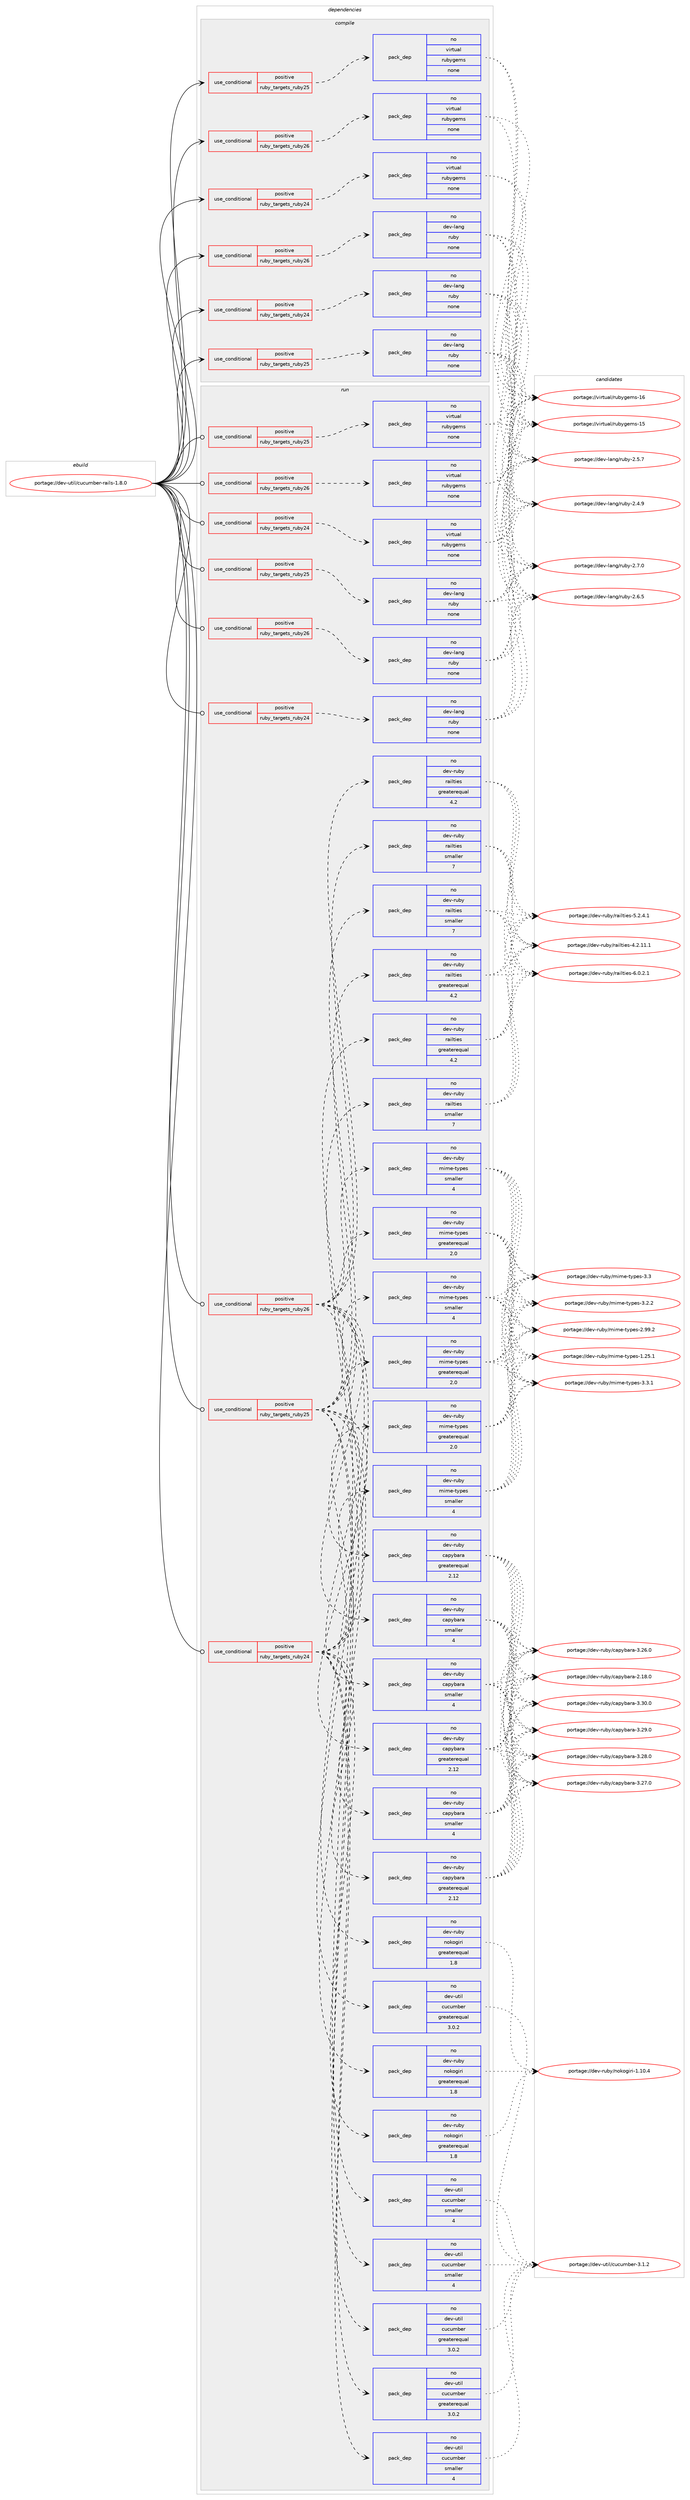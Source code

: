 digraph prolog {

# *************
# Graph options
# *************

newrank=true;
concentrate=true;
compound=true;
graph [rankdir=LR,fontname=Helvetica,fontsize=10,ranksep=1.5];#, ranksep=2.5, nodesep=0.2];
edge  [arrowhead=vee];
node  [fontname=Helvetica,fontsize=10];

# **********
# The ebuild
# **********

subgraph cluster_leftcol {
color=gray;
label=<<i>ebuild</i>>;
id [label="portage://dev-util/cucumber-rails-1.8.0", color=red, width=4, href="../dev-util/cucumber-rails-1.8.0.svg"];
}

# ****************
# The dependencies
# ****************

subgraph cluster_midcol {
color=gray;
label=<<i>dependencies</i>>;
subgraph cluster_compile {
fillcolor="#eeeeee";
style=filled;
label=<<i>compile</i>>;
subgraph cond63052 {
dependency303687 [label=<<TABLE BORDER="0" CELLBORDER="1" CELLSPACING="0" CELLPADDING="4"><TR><TD ROWSPAN="3" CELLPADDING="10">use_conditional</TD></TR><TR><TD>positive</TD></TR><TR><TD>ruby_targets_ruby24</TD></TR></TABLE>>, shape=none, color=red];
subgraph pack235979 {
dependency303688 [label=<<TABLE BORDER="0" CELLBORDER="1" CELLSPACING="0" CELLPADDING="4" WIDTH="220"><TR><TD ROWSPAN="6" CELLPADDING="30">pack_dep</TD></TR><TR><TD WIDTH="110">no</TD></TR><TR><TD>dev-lang</TD></TR><TR><TD>ruby</TD></TR><TR><TD>none</TD></TR><TR><TD></TD></TR></TABLE>>, shape=none, color=blue];
}
dependency303687:e -> dependency303688:w [weight=20,style="dashed",arrowhead="vee"];
}
id:e -> dependency303687:w [weight=20,style="solid",arrowhead="vee"];
subgraph cond63053 {
dependency303689 [label=<<TABLE BORDER="0" CELLBORDER="1" CELLSPACING="0" CELLPADDING="4"><TR><TD ROWSPAN="3" CELLPADDING="10">use_conditional</TD></TR><TR><TD>positive</TD></TR><TR><TD>ruby_targets_ruby24</TD></TR></TABLE>>, shape=none, color=red];
subgraph pack235980 {
dependency303690 [label=<<TABLE BORDER="0" CELLBORDER="1" CELLSPACING="0" CELLPADDING="4" WIDTH="220"><TR><TD ROWSPAN="6" CELLPADDING="30">pack_dep</TD></TR><TR><TD WIDTH="110">no</TD></TR><TR><TD>virtual</TD></TR><TR><TD>rubygems</TD></TR><TR><TD>none</TD></TR><TR><TD></TD></TR></TABLE>>, shape=none, color=blue];
}
dependency303689:e -> dependency303690:w [weight=20,style="dashed",arrowhead="vee"];
}
id:e -> dependency303689:w [weight=20,style="solid",arrowhead="vee"];
subgraph cond63054 {
dependency303691 [label=<<TABLE BORDER="0" CELLBORDER="1" CELLSPACING="0" CELLPADDING="4"><TR><TD ROWSPAN="3" CELLPADDING="10">use_conditional</TD></TR><TR><TD>positive</TD></TR><TR><TD>ruby_targets_ruby25</TD></TR></TABLE>>, shape=none, color=red];
subgraph pack235981 {
dependency303692 [label=<<TABLE BORDER="0" CELLBORDER="1" CELLSPACING="0" CELLPADDING="4" WIDTH="220"><TR><TD ROWSPAN="6" CELLPADDING="30">pack_dep</TD></TR><TR><TD WIDTH="110">no</TD></TR><TR><TD>dev-lang</TD></TR><TR><TD>ruby</TD></TR><TR><TD>none</TD></TR><TR><TD></TD></TR></TABLE>>, shape=none, color=blue];
}
dependency303691:e -> dependency303692:w [weight=20,style="dashed",arrowhead="vee"];
}
id:e -> dependency303691:w [weight=20,style="solid",arrowhead="vee"];
subgraph cond63055 {
dependency303693 [label=<<TABLE BORDER="0" CELLBORDER="1" CELLSPACING="0" CELLPADDING="4"><TR><TD ROWSPAN="3" CELLPADDING="10">use_conditional</TD></TR><TR><TD>positive</TD></TR><TR><TD>ruby_targets_ruby25</TD></TR></TABLE>>, shape=none, color=red];
subgraph pack235982 {
dependency303694 [label=<<TABLE BORDER="0" CELLBORDER="1" CELLSPACING="0" CELLPADDING="4" WIDTH="220"><TR><TD ROWSPAN="6" CELLPADDING="30">pack_dep</TD></TR><TR><TD WIDTH="110">no</TD></TR><TR><TD>virtual</TD></TR><TR><TD>rubygems</TD></TR><TR><TD>none</TD></TR><TR><TD></TD></TR></TABLE>>, shape=none, color=blue];
}
dependency303693:e -> dependency303694:w [weight=20,style="dashed",arrowhead="vee"];
}
id:e -> dependency303693:w [weight=20,style="solid",arrowhead="vee"];
subgraph cond63056 {
dependency303695 [label=<<TABLE BORDER="0" CELLBORDER="1" CELLSPACING="0" CELLPADDING="4"><TR><TD ROWSPAN="3" CELLPADDING="10">use_conditional</TD></TR><TR><TD>positive</TD></TR><TR><TD>ruby_targets_ruby26</TD></TR></TABLE>>, shape=none, color=red];
subgraph pack235983 {
dependency303696 [label=<<TABLE BORDER="0" CELLBORDER="1" CELLSPACING="0" CELLPADDING="4" WIDTH="220"><TR><TD ROWSPAN="6" CELLPADDING="30">pack_dep</TD></TR><TR><TD WIDTH="110">no</TD></TR><TR><TD>dev-lang</TD></TR><TR><TD>ruby</TD></TR><TR><TD>none</TD></TR><TR><TD></TD></TR></TABLE>>, shape=none, color=blue];
}
dependency303695:e -> dependency303696:w [weight=20,style="dashed",arrowhead="vee"];
}
id:e -> dependency303695:w [weight=20,style="solid",arrowhead="vee"];
subgraph cond63057 {
dependency303697 [label=<<TABLE BORDER="0" CELLBORDER="1" CELLSPACING="0" CELLPADDING="4"><TR><TD ROWSPAN="3" CELLPADDING="10">use_conditional</TD></TR><TR><TD>positive</TD></TR><TR><TD>ruby_targets_ruby26</TD></TR></TABLE>>, shape=none, color=red];
subgraph pack235984 {
dependency303698 [label=<<TABLE BORDER="0" CELLBORDER="1" CELLSPACING="0" CELLPADDING="4" WIDTH="220"><TR><TD ROWSPAN="6" CELLPADDING="30">pack_dep</TD></TR><TR><TD WIDTH="110">no</TD></TR><TR><TD>virtual</TD></TR><TR><TD>rubygems</TD></TR><TR><TD>none</TD></TR><TR><TD></TD></TR></TABLE>>, shape=none, color=blue];
}
dependency303697:e -> dependency303698:w [weight=20,style="dashed",arrowhead="vee"];
}
id:e -> dependency303697:w [weight=20,style="solid",arrowhead="vee"];
}
subgraph cluster_compileandrun {
fillcolor="#eeeeee";
style=filled;
label=<<i>compile and run</i>>;
}
subgraph cluster_run {
fillcolor="#eeeeee";
style=filled;
label=<<i>run</i>>;
subgraph cond63058 {
dependency303699 [label=<<TABLE BORDER="0" CELLBORDER="1" CELLSPACING="0" CELLPADDING="4"><TR><TD ROWSPAN="3" CELLPADDING="10">use_conditional</TD></TR><TR><TD>positive</TD></TR><TR><TD>ruby_targets_ruby24</TD></TR></TABLE>>, shape=none, color=red];
subgraph pack235985 {
dependency303700 [label=<<TABLE BORDER="0" CELLBORDER="1" CELLSPACING="0" CELLPADDING="4" WIDTH="220"><TR><TD ROWSPAN="6" CELLPADDING="30">pack_dep</TD></TR><TR><TD WIDTH="110">no</TD></TR><TR><TD>dev-lang</TD></TR><TR><TD>ruby</TD></TR><TR><TD>none</TD></TR><TR><TD></TD></TR></TABLE>>, shape=none, color=blue];
}
dependency303699:e -> dependency303700:w [weight=20,style="dashed",arrowhead="vee"];
}
id:e -> dependency303699:w [weight=20,style="solid",arrowhead="odot"];
subgraph cond63059 {
dependency303701 [label=<<TABLE BORDER="0" CELLBORDER="1" CELLSPACING="0" CELLPADDING="4"><TR><TD ROWSPAN="3" CELLPADDING="10">use_conditional</TD></TR><TR><TD>positive</TD></TR><TR><TD>ruby_targets_ruby24</TD></TR></TABLE>>, shape=none, color=red];
subgraph pack235986 {
dependency303702 [label=<<TABLE BORDER="0" CELLBORDER="1" CELLSPACING="0" CELLPADDING="4" WIDTH="220"><TR><TD ROWSPAN="6" CELLPADDING="30">pack_dep</TD></TR><TR><TD WIDTH="110">no</TD></TR><TR><TD>dev-util</TD></TR><TR><TD>cucumber</TD></TR><TR><TD>greaterequal</TD></TR><TR><TD>3.0.2</TD></TR></TABLE>>, shape=none, color=blue];
}
dependency303701:e -> dependency303702:w [weight=20,style="dashed",arrowhead="vee"];
subgraph pack235987 {
dependency303703 [label=<<TABLE BORDER="0" CELLBORDER="1" CELLSPACING="0" CELLPADDING="4" WIDTH="220"><TR><TD ROWSPAN="6" CELLPADDING="30">pack_dep</TD></TR><TR><TD WIDTH="110">no</TD></TR><TR><TD>dev-util</TD></TR><TR><TD>cucumber</TD></TR><TR><TD>smaller</TD></TR><TR><TD>4</TD></TR></TABLE>>, shape=none, color=blue];
}
dependency303701:e -> dependency303703:w [weight=20,style="dashed",arrowhead="vee"];
subgraph pack235988 {
dependency303704 [label=<<TABLE BORDER="0" CELLBORDER="1" CELLSPACING="0" CELLPADDING="4" WIDTH="220"><TR><TD ROWSPAN="6" CELLPADDING="30">pack_dep</TD></TR><TR><TD WIDTH="110">no</TD></TR><TR><TD>dev-ruby</TD></TR><TR><TD>nokogiri</TD></TR><TR><TD>greaterequal</TD></TR><TR><TD>1.8</TD></TR></TABLE>>, shape=none, color=blue];
}
dependency303701:e -> dependency303704:w [weight=20,style="dashed",arrowhead="vee"];
subgraph pack235989 {
dependency303705 [label=<<TABLE BORDER="0" CELLBORDER="1" CELLSPACING="0" CELLPADDING="4" WIDTH="220"><TR><TD ROWSPAN="6" CELLPADDING="30">pack_dep</TD></TR><TR><TD WIDTH="110">no</TD></TR><TR><TD>dev-ruby</TD></TR><TR><TD>capybara</TD></TR><TR><TD>greaterequal</TD></TR><TR><TD>2.12</TD></TR></TABLE>>, shape=none, color=blue];
}
dependency303701:e -> dependency303705:w [weight=20,style="dashed",arrowhead="vee"];
subgraph pack235990 {
dependency303706 [label=<<TABLE BORDER="0" CELLBORDER="1" CELLSPACING="0" CELLPADDING="4" WIDTH="220"><TR><TD ROWSPAN="6" CELLPADDING="30">pack_dep</TD></TR><TR><TD WIDTH="110">no</TD></TR><TR><TD>dev-ruby</TD></TR><TR><TD>capybara</TD></TR><TR><TD>smaller</TD></TR><TR><TD>4</TD></TR></TABLE>>, shape=none, color=blue];
}
dependency303701:e -> dependency303706:w [weight=20,style="dashed",arrowhead="vee"];
subgraph pack235991 {
dependency303707 [label=<<TABLE BORDER="0" CELLBORDER="1" CELLSPACING="0" CELLPADDING="4" WIDTH="220"><TR><TD ROWSPAN="6" CELLPADDING="30">pack_dep</TD></TR><TR><TD WIDTH="110">no</TD></TR><TR><TD>dev-ruby</TD></TR><TR><TD>railties</TD></TR><TR><TD>greaterequal</TD></TR><TR><TD>4.2</TD></TR></TABLE>>, shape=none, color=blue];
}
dependency303701:e -> dependency303707:w [weight=20,style="dashed",arrowhead="vee"];
subgraph pack235992 {
dependency303708 [label=<<TABLE BORDER="0" CELLBORDER="1" CELLSPACING="0" CELLPADDING="4" WIDTH="220"><TR><TD ROWSPAN="6" CELLPADDING="30">pack_dep</TD></TR><TR><TD WIDTH="110">no</TD></TR><TR><TD>dev-ruby</TD></TR><TR><TD>railties</TD></TR><TR><TD>smaller</TD></TR><TR><TD>7</TD></TR></TABLE>>, shape=none, color=blue];
}
dependency303701:e -> dependency303708:w [weight=20,style="dashed",arrowhead="vee"];
subgraph pack235993 {
dependency303709 [label=<<TABLE BORDER="0" CELLBORDER="1" CELLSPACING="0" CELLPADDING="4" WIDTH="220"><TR><TD ROWSPAN="6" CELLPADDING="30">pack_dep</TD></TR><TR><TD WIDTH="110">no</TD></TR><TR><TD>dev-ruby</TD></TR><TR><TD>mime-types</TD></TR><TR><TD>greaterequal</TD></TR><TR><TD>2.0</TD></TR></TABLE>>, shape=none, color=blue];
}
dependency303701:e -> dependency303709:w [weight=20,style="dashed",arrowhead="vee"];
subgraph pack235994 {
dependency303710 [label=<<TABLE BORDER="0" CELLBORDER="1" CELLSPACING="0" CELLPADDING="4" WIDTH="220"><TR><TD ROWSPAN="6" CELLPADDING="30">pack_dep</TD></TR><TR><TD WIDTH="110">no</TD></TR><TR><TD>dev-ruby</TD></TR><TR><TD>mime-types</TD></TR><TR><TD>smaller</TD></TR><TR><TD>4</TD></TR></TABLE>>, shape=none, color=blue];
}
dependency303701:e -> dependency303710:w [weight=20,style="dashed",arrowhead="vee"];
}
id:e -> dependency303701:w [weight=20,style="solid",arrowhead="odot"];
subgraph cond63060 {
dependency303711 [label=<<TABLE BORDER="0" CELLBORDER="1" CELLSPACING="0" CELLPADDING="4"><TR><TD ROWSPAN="3" CELLPADDING="10">use_conditional</TD></TR><TR><TD>positive</TD></TR><TR><TD>ruby_targets_ruby24</TD></TR></TABLE>>, shape=none, color=red];
subgraph pack235995 {
dependency303712 [label=<<TABLE BORDER="0" CELLBORDER="1" CELLSPACING="0" CELLPADDING="4" WIDTH="220"><TR><TD ROWSPAN="6" CELLPADDING="30">pack_dep</TD></TR><TR><TD WIDTH="110">no</TD></TR><TR><TD>virtual</TD></TR><TR><TD>rubygems</TD></TR><TR><TD>none</TD></TR><TR><TD></TD></TR></TABLE>>, shape=none, color=blue];
}
dependency303711:e -> dependency303712:w [weight=20,style="dashed",arrowhead="vee"];
}
id:e -> dependency303711:w [weight=20,style="solid",arrowhead="odot"];
subgraph cond63061 {
dependency303713 [label=<<TABLE BORDER="0" CELLBORDER="1" CELLSPACING="0" CELLPADDING="4"><TR><TD ROWSPAN="3" CELLPADDING="10">use_conditional</TD></TR><TR><TD>positive</TD></TR><TR><TD>ruby_targets_ruby25</TD></TR></TABLE>>, shape=none, color=red];
subgraph pack235996 {
dependency303714 [label=<<TABLE BORDER="0" CELLBORDER="1" CELLSPACING="0" CELLPADDING="4" WIDTH="220"><TR><TD ROWSPAN="6" CELLPADDING="30">pack_dep</TD></TR><TR><TD WIDTH="110">no</TD></TR><TR><TD>dev-lang</TD></TR><TR><TD>ruby</TD></TR><TR><TD>none</TD></TR><TR><TD></TD></TR></TABLE>>, shape=none, color=blue];
}
dependency303713:e -> dependency303714:w [weight=20,style="dashed",arrowhead="vee"];
}
id:e -> dependency303713:w [weight=20,style="solid",arrowhead="odot"];
subgraph cond63062 {
dependency303715 [label=<<TABLE BORDER="0" CELLBORDER="1" CELLSPACING="0" CELLPADDING="4"><TR><TD ROWSPAN="3" CELLPADDING="10">use_conditional</TD></TR><TR><TD>positive</TD></TR><TR><TD>ruby_targets_ruby25</TD></TR></TABLE>>, shape=none, color=red];
subgraph pack235997 {
dependency303716 [label=<<TABLE BORDER="0" CELLBORDER="1" CELLSPACING="0" CELLPADDING="4" WIDTH="220"><TR><TD ROWSPAN="6" CELLPADDING="30">pack_dep</TD></TR><TR><TD WIDTH="110">no</TD></TR><TR><TD>dev-util</TD></TR><TR><TD>cucumber</TD></TR><TR><TD>greaterequal</TD></TR><TR><TD>3.0.2</TD></TR></TABLE>>, shape=none, color=blue];
}
dependency303715:e -> dependency303716:w [weight=20,style="dashed",arrowhead="vee"];
subgraph pack235998 {
dependency303717 [label=<<TABLE BORDER="0" CELLBORDER="1" CELLSPACING="0" CELLPADDING="4" WIDTH="220"><TR><TD ROWSPAN="6" CELLPADDING="30">pack_dep</TD></TR><TR><TD WIDTH="110">no</TD></TR><TR><TD>dev-util</TD></TR><TR><TD>cucumber</TD></TR><TR><TD>smaller</TD></TR><TR><TD>4</TD></TR></TABLE>>, shape=none, color=blue];
}
dependency303715:e -> dependency303717:w [weight=20,style="dashed",arrowhead="vee"];
subgraph pack235999 {
dependency303718 [label=<<TABLE BORDER="0" CELLBORDER="1" CELLSPACING="0" CELLPADDING="4" WIDTH="220"><TR><TD ROWSPAN="6" CELLPADDING="30">pack_dep</TD></TR><TR><TD WIDTH="110">no</TD></TR><TR><TD>dev-ruby</TD></TR><TR><TD>nokogiri</TD></TR><TR><TD>greaterequal</TD></TR><TR><TD>1.8</TD></TR></TABLE>>, shape=none, color=blue];
}
dependency303715:e -> dependency303718:w [weight=20,style="dashed",arrowhead="vee"];
subgraph pack236000 {
dependency303719 [label=<<TABLE BORDER="0" CELLBORDER="1" CELLSPACING="0" CELLPADDING="4" WIDTH="220"><TR><TD ROWSPAN="6" CELLPADDING="30">pack_dep</TD></TR><TR><TD WIDTH="110">no</TD></TR><TR><TD>dev-ruby</TD></TR><TR><TD>capybara</TD></TR><TR><TD>greaterequal</TD></TR><TR><TD>2.12</TD></TR></TABLE>>, shape=none, color=blue];
}
dependency303715:e -> dependency303719:w [weight=20,style="dashed",arrowhead="vee"];
subgraph pack236001 {
dependency303720 [label=<<TABLE BORDER="0" CELLBORDER="1" CELLSPACING="0" CELLPADDING="4" WIDTH="220"><TR><TD ROWSPAN="6" CELLPADDING="30">pack_dep</TD></TR><TR><TD WIDTH="110">no</TD></TR><TR><TD>dev-ruby</TD></TR><TR><TD>capybara</TD></TR><TR><TD>smaller</TD></TR><TR><TD>4</TD></TR></TABLE>>, shape=none, color=blue];
}
dependency303715:e -> dependency303720:w [weight=20,style="dashed",arrowhead="vee"];
subgraph pack236002 {
dependency303721 [label=<<TABLE BORDER="0" CELLBORDER="1" CELLSPACING="0" CELLPADDING="4" WIDTH="220"><TR><TD ROWSPAN="6" CELLPADDING="30">pack_dep</TD></TR><TR><TD WIDTH="110">no</TD></TR><TR><TD>dev-ruby</TD></TR><TR><TD>railties</TD></TR><TR><TD>greaterequal</TD></TR><TR><TD>4.2</TD></TR></TABLE>>, shape=none, color=blue];
}
dependency303715:e -> dependency303721:w [weight=20,style="dashed",arrowhead="vee"];
subgraph pack236003 {
dependency303722 [label=<<TABLE BORDER="0" CELLBORDER="1" CELLSPACING="0" CELLPADDING="4" WIDTH="220"><TR><TD ROWSPAN="6" CELLPADDING="30">pack_dep</TD></TR><TR><TD WIDTH="110">no</TD></TR><TR><TD>dev-ruby</TD></TR><TR><TD>railties</TD></TR><TR><TD>smaller</TD></TR><TR><TD>7</TD></TR></TABLE>>, shape=none, color=blue];
}
dependency303715:e -> dependency303722:w [weight=20,style="dashed",arrowhead="vee"];
subgraph pack236004 {
dependency303723 [label=<<TABLE BORDER="0" CELLBORDER="1" CELLSPACING="0" CELLPADDING="4" WIDTH="220"><TR><TD ROWSPAN="6" CELLPADDING="30">pack_dep</TD></TR><TR><TD WIDTH="110">no</TD></TR><TR><TD>dev-ruby</TD></TR><TR><TD>mime-types</TD></TR><TR><TD>greaterequal</TD></TR><TR><TD>2.0</TD></TR></TABLE>>, shape=none, color=blue];
}
dependency303715:e -> dependency303723:w [weight=20,style="dashed",arrowhead="vee"];
subgraph pack236005 {
dependency303724 [label=<<TABLE BORDER="0" CELLBORDER="1" CELLSPACING="0" CELLPADDING="4" WIDTH="220"><TR><TD ROWSPAN="6" CELLPADDING="30">pack_dep</TD></TR><TR><TD WIDTH="110">no</TD></TR><TR><TD>dev-ruby</TD></TR><TR><TD>mime-types</TD></TR><TR><TD>smaller</TD></TR><TR><TD>4</TD></TR></TABLE>>, shape=none, color=blue];
}
dependency303715:e -> dependency303724:w [weight=20,style="dashed",arrowhead="vee"];
}
id:e -> dependency303715:w [weight=20,style="solid",arrowhead="odot"];
subgraph cond63063 {
dependency303725 [label=<<TABLE BORDER="0" CELLBORDER="1" CELLSPACING="0" CELLPADDING="4"><TR><TD ROWSPAN="3" CELLPADDING="10">use_conditional</TD></TR><TR><TD>positive</TD></TR><TR><TD>ruby_targets_ruby25</TD></TR></TABLE>>, shape=none, color=red];
subgraph pack236006 {
dependency303726 [label=<<TABLE BORDER="0" CELLBORDER="1" CELLSPACING="0" CELLPADDING="4" WIDTH="220"><TR><TD ROWSPAN="6" CELLPADDING="30">pack_dep</TD></TR><TR><TD WIDTH="110">no</TD></TR><TR><TD>virtual</TD></TR><TR><TD>rubygems</TD></TR><TR><TD>none</TD></TR><TR><TD></TD></TR></TABLE>>, shape=none, color=blue];
}
dependency303725:e -> dependency303726:w [weight=20,style="dashed",arrowhead="vee"];
}
id:e -> dependency303725:w [weight=20,style="solid",arrowhead="odot"];
subgraph cond63064 {
dependency303727 [label=<<TABLE BORDER="0" CELLBORDER="1" CELLSPACING="0" CELLPADDING="4"><TR><TD ROWSPAN="3" CELLPADDING="10">use_conditional</TD></TR><TR><TD>positive</TD></TR><TR><TD>ruby_targets_ruby26</TD></TR></TABLE>>, shape=none, color=red];
subgraph pack236007 {
dependency303728 [label=<<TABLE BORDER="0" CELLBORDER="1" CELLSPACING="0" CELLPADDING="4" WIDTH="220"><TR><TD ROWSPAN="6" CELLPADDING="30">pack_dep</TD></TR><TR><TD WIDTH="110">no</TD></TR><TR><TD>dev-lang</TD></TR><TR><TD>ruby</TD></TR><TR><TD>none</TD></TR><TR><TD></TD></TR></TABLE>>, shape=none, color=blue];
}
dependency303727:e -> dependency303728:w [weight=20,style="dashed",arrowhead="vee"];
}
id:e -> dependency303727:w [weight=20,style="solid",arrowhead="odot"];
subgraph cond63065 {
dependency303729 [label=<<TABLE BORDER="0" CELLBORDER="1" CELLSPACING="0" CELLPADDING="4"><TR><TD ROWSPAN="3" CELLPADDING="10">use_conditional</TD></TR><TR><TD>positive</TD></TR><TR><TD>ruby_targets_ruby26</TD></TR></TABLE>>, shape=none, color=red];
subgraph pack236008 {
dependency303730 [label=<<TABLE BORDER="0" CELLBORDER="1" CELLSPACING="0" CELLPADDING="4" WIDTH="220"><TR><TD ROWSPAN="6" CELLPADDING="30">pack_dep</TD></TR><TR><TD WIDTH="110">no</TD></TR><TR><TD>dev-util</TD></TR><TR><TD>cucumber</TD></TR><TR><TD>greaterequal</TD></TR><TR><TD>3.0.2</TD></TR></TABLE>>, shape=none, color=blue];
}
dependency303729:e -> dependency303730:w [weight=20,style="dashed",arrowhead="vee"];
subgraph pack236009 {
dependency303731 [label=<<TABLE BORDER="0" CELLBORDER="1" CELLSPACING="0" CELLPADDING="4" WIDTH="220"><TR><TD ROWSPAN="6" CELLPADDING="30">pack_dep</TD></TR><TR><TD WIDTH="110">no</TD></TR><TR><TD>dev-util</TD></TR><TR><TD>cucumber</TD></TR><TR><TD>smaller</TD></TR><TR><TD>4</TD></TR></TABLE>>, shape=none, color=blue];
}
dependency303729:e -> dependency303731:w [weight=20,style="dashed",arrowhead="vee"];
subgraph pack236010 {
dependency303732 [label=<<TABLE BORDER="0" CELLBORDER="1" CELLSPACING="0" CELLPADDING="4" WIDTH="220"><TR><TD ROWSPAN="6" CELLPADDING="30">pack_dep</TD></TR><TR><TD WIDTH="110">no</TD></TR><TR><TD>dev-ruby</TD></TR><TR><TD>nokogiri</TD></TR><TR><TD>greaterequal</TD></TR><TR><TD>1.8</TD></TR></TABLE>>, shape=none, color=blue];
}
dependency303729:e -> dependency303732:w [weight=20,style="dashed",arrowhead="vee"];
subgraph pack236011 {
dependency303733 [label=<<TABLE BORDER="0" CELLBORDER="1" CELLSPACING="0" CELLPADDING="4" WIDTH="220"><TR><TD ROWSPAN="6" CELLPADDING="30">pack_dep</TD></TR><TR><TD WIDTH="110">no</TD></TR><TR><TD>dev-ruby</TD></TR><TR><TD>capybara</TD></TR><TR><TD>greaterequal</TD></TR><TR><TD>2.12</TD></TR></TABLE>>, shape=none, color=blue];
}
dependency303729:e -> dependency303733:w [weight=20,style="dashed",arrowhead="vee"];
subgraph pack236012 {
dependency303734 [label=<<TABLE BORDER="0" CELLBORDER="1" CELLSPACING="0" CELLPADDING="4" WIDTH="220"><TR><TD ROWSPAN="6" CELLPADDING="30">pack_dep</TD></TR><TR><TD WIDTH="110">no</TD></TR><TR><TD>dev-ruby</TD></TR><TR><TD>capybara</TD></TR><TR><TD>smaller</TD></TR><TR><TD>4</TD></TR></TABLE>>, shape=none, color=blue];
}
dependency303729:e -> dependency303734:w [weight=20,style="dashed",arrowhead="vee"];
subgraph pack236013 {
dependency303735 [label=<<TABLE BORDER="0" CELLBORDER="1" CELLSPACING="0" CELLPADDING="4" WIDTH="220"><TR><TD ROWSPAN="6" CELLPADDING="30">pack_dep</TD></TR><TR><TD WIDTH="110">no</TD></TR><TR><TD>dev-ruby</TD></TR><TR><TD>railties</TD></TR><TR><TD>greaterequal</TD></TR><TR><TD>4.2</TD></TR></TABLE>>, shape=none, color=blue];
}
dependency303729:e -> dependency303735:w [weight=20,style="dashed",arrowhead="vee"];
subgraph pack236014 {
dependency303736 [label=<<TABLE BORDER="0" CELLBORDER="1" CELLSPACING="0" CELLPADDING="4" WIDTH="220"><TR><TD ROWSPAN="6" CELLPADDING="30">pack_dep</TD></TR><TR><TD WIDTH="110">no</TD></TR><TR><TD>dev-ruby</TD></TR><TR><TD>railties</TD></TR><TR><TD>smaller</TD></TR><TR><TD>7</TD></TR></TABLE>>, shape=none, color=blue];
}
dependency303729:e -> dependency303736:w [weight=20,style="dashed",arrowhead="vee"];
subgraph pack236015 {
dependency303737 [label=<<TABLE BORDER="0" CELLBORDER="1" CELLSPACING="0" CELLPADDING="4" WIDTH="220"><TR><TD ROWSPAN="6" CELLPADDING="30">pack_dep</TD></TR><TR><TD WIDTH="110">no</TD></TR><TR><TD>dev-ruby</TD></TR><TR><TD>mime-types</TD></TR><TR><TD>greaterequal</TD></TR><TR><TD>2.0</TD></TR></TABLE>>, shape=none, color=blue];
}
dependency303729:e -> dependency303737:w [weight=20,style="dashed",arrowhead="vee"];
subgraph pack236016 {
dependency303738 [label=<<TABLE BORDER="0" CELLBORDER="1" CELLSPACING="0" CELLPADDING="4" WIDTH="220"><TR><TD ROWSPAN="6" CELLPADDING="30">pack_dep</TD></TR><TR><TD WIDTH="110">no</TD></TR><TR><TD>dev-ruby</TD></TR><TR><TD>mime-types</TD></TR><TR><TD>smaller</TD></TR><TR><TD>4</TD></TR></TABLE>>, shape=none, color=blue];
}
dependency303729:e -> dependency303738:w [weight=20,style="dashed",arrowhead="vee"];
}
id:e -> dependency303729:w [weight=20,style="solid",arrowhead="odot"];
subgraph cond63066 {
dependency303739 [label=<<TABLE BORDER="0" CELLBORDER="1" CELLSPACING="0" CELLPADDING="4"><TR><TD ROWSPAN="3" CELLPADDING="10">use_conditional</TD></TR><TR><TD>positive</TD></TR><TR><TD>ruby_targets_ruby26</TD></TR></TABLE>>, shape=none, color=red];
subgraph pack236017 {
dependency303740 [label=<<TABLE BORDER="0" CELLBORDER="1" CELLSPACING="0" CELLPADDING="4" WIDTH="220"><TR><TD ROWSPAN="6" CELLPADDING="30">pack_dep</TD></TR><TR><TD WIDTH="110">no</TD></TR><TR><TD>virtual</TD></TR><TR><TD>rubygems</TD></TR><TR><TD>none</TD></TR><TR><TD></TD></TR></TABLE>>, shape=none, color=blue];
}
dependency303739:e -> dependency303740:w [weight=20,style="dashed",arrowhead="vee"];
}
id:e -> dependency303739:w [weight=20,style="solid",arrowhead="odot"];
}
}

# **************
# The candidates
# **************

subgraph cluster_choices {
rank=same;
color=gray;
label=<<i>candidates</i>>;

subgraph choice235979 {
color=black;
nodesep=1;
choice10010111845108971101034711411798121455046554648 [label="portage://dev-lang/ruby-2.7.0", color=red, width=4,href="../dev-lang/ruby-2.7.0.svg"];
choice10010111845108971101034711411798121455046544653 [label="portage://dev-lang/ruby-2.6.5", color=red, width=4,href="../dev-lang/ruby-2.6.5.svg"];
choice10010111845108971101034711411798121455046534655 [label="portage://dev-lang/ruby-2.5.7", color=red, width=4,href="../dev-lang/ruby-2.5.7.svg"];
choice10010111845108971101034711411798121455046524657 [label="portage://dev-lang/ruby-2.4.9", color=red, width=4,href="../dev-lang/ruby-2.4.9.svg"];
dependency303688:e -> choice10010111845108971101034711411798121455046554648:w [style=dotted,weight="100"];
dependency303688:e -> choice10010111845108971101034711411798121455046544653:w [style=dotted,weight="100"];
dependency303688:e -> choice10010111845108971101034711411798121455046534655:w [style=dotted,weight="100"];
dependency303688:e -> choice10010111845108971101034711411798121455046524657:w [style=dotted,weight="100"];
}
subgraph choice235980 {
color=black;
nodesep=1;
choice118105114116117971084711411798121103101109115454954 [label="portage://virtual/rubygems-16", color=red, width=4,href="../virtual/rubygems-16.svg"];
choice118105114116117971084711411798121103101109115454953 [label="portage://virtual/rubygems-15", color=red, width=4,href="../virtual/rubygems-15.svg"];
dependency303690:e -> choice118105114116117971084711411798121103101109115454954:w [style=dotted,weight="100"];
dependency303690:e -> choice118105114116117971084711411798121103101109115454953:w [style=dotted,weight="100"];
}
subgraph choice235981 {
color=black;
nodesep=1;
choice10010111845108971101034711411798121455046554648 [label="portage://dev-lang/ruby-2.7.0", color=red, width=4,href="../dev-lang/ruby-2.7.0.svg"];
choice10010111845108971101034711411798121455046544653 [label="portage://dev-lang/ruby-2.6.5", color=red, width=4,href="../dev-lang/ruby-2.6.5.svg"];
choice10010111845108971101034711411798121455046534655 [label="portage://dev-lang/ruby-2.5.7", color=red, width=4,href="../dev-lang/ruby-2.5.7.svg"];
choice10010111845108971101034711411798121455046524657 [label="portage://dev-lang/ruby-2.4.9", color=red, width=4,href="../dev-lang/ruby-2.4.9.svg"];
dependency303692:e -> choice10010111845108971101034711411798121455046554648:w [style=dotted,weight="100"];
dependency303692:e -> choice10010111845108971101034711411798121455046544653:w [style=dotted,weight="100"];
dependency303692:e -> choice10010111845108971101034711411798121455046534655:w [style=dotted,weight="100"];
dependency303692:e -> choice10010111845108971101034711411798121455046524657:w [style=dotted,weight="100"];
}
subgraph choice235982 {
color=black;
nodesep=1;
choice118105114116117971084711411798121103101109115454954 [label="portage://virtual/rubygems-16", color=red, width=4,href="../virtual/rubygems-16.svg"];
choice118105114116117971084711411798121103101109115454953 [label="portage://virtual/rubygems-15", color=red, width=4,href="../virtual/rubygems-15.svg"];
dependency303694:e -> choice118105114116117971084711411798121103101109115454954:w [style=dotted,weight="100"];
dependency303694:e -> choice118105114116117971084711411798121103101109115454953:w [style=dotted,weight="100"];
}
subgraph choice235983 {
color=black;
nodesep=1;
choice10010111845108971101034711411798121455046554648 [label="portage://dev-lang/ruby-2.7.0", color=red, width=4,href="../dev-lang/ruby-2.7.0.svg"];
choice10010111845108971101034711411798121455046544653 [label="portage://dev-lang/ruby-2.6.5", color=red, width=4,href="../dev-lang/ruby-2.6.5.svg"];
choice10010111845108971101034711411798121455046534655 [label="portage://dev-lang/ruby-2.5.7", color=red, width=4,href="../dev-lang/ruby-2.5.7.svg"];
choice10010111845108971101034711411798121455046524657 [label="portage://dev-lang/ruby-2.4.9", color=red, width=4,href="../dev-lang/ruby-2.4.9.svg"];
dependency303696:e -> choice10010111845108971101034711411798121455046554648:w [style=dotted,weight="100"];
dependency303696:e -> choice10010111845108971101034711411798121455046544653:w [style=dotted,weight="100"];
dependency303696:e -> choice10010111845108971101034711411798121455046534655:w [style=dotted,weight="100"];
dependency303696:e -> choice10010111845108971101034711411798121455046524657:w [style=dotted,weight="100"];
}
subgraph choice235984 {
color=black;
nodesep=1;
choice118105114116117971084711411798121103101109115454954 [label="portage://virtual/rubygems-16", color=red, width=4,href="../virtual/rubygems-16.svg"];
choice118105114116117971084711411798121103101109115454953 [label="portage://virtual/rubygems-15", color=red, width=4,href="../virtual/rubygems-15.svg"];
dependency303698:e -> choice118105114116117971084711411798121103101109115454954:w [style=dotted,weight="100"];
dependency303698:e -> choice118105114116117971084711411798121103101109115454953:w [style=dotted,weight="100"];
}
subgraph choice235985 {
color=black;
nodesep=1;
choice10010111845108971101034711411798121455046554648 [label="portage://dev-lang/ruby-2.7.0", color=red, width=4,href="../dev-lang/ruby-2.7.0.svg"];
choice10010111845108971101034711411798121455046544653 [label="portage://dev-lang/ruby-2.6.5", color=red, width=4,href="../dev-lang/ruby-2.6.5.svg"];
choice10010111845108971101034711411798121455046534655 [label="portage://dev-lang/ruby-2.5.7", color=red, width=4,href="../dev-lang/ruby-2.5.7.svg"];
choice10010111845108971101034711411798121455046524657 [label="portage://dev-lang/ruby-2.4.9", color=red, width=4,href="../dev-lang/ruby-2.4.9.svg"];
dependency303700:e -> choice10010111845108971101034711411798121455046554648:w [style=dotted,weight="100"];
dependency303700:e -> choice10010111845108971101034711411798121455046544653:w [style=dotted,weight="100"];
dependency303700:e -> choice10010111845108971101034711411798121455046534655:w [style=dotted,weight="100"];
dependency303700:e -> choice10010111845108971101034711411798121455046524657:w [style=dotted,weight="100"];
}
subgraph choice235986 {
color=black;
nodesep=1;
choice1001011184511711610510847991179911710998101114455146494650 [label="portage://dev-util/cucumber-3.1.2", color=red, width=4,href="../dev-util/cucumber-3.1.2.svg"];
dependency303702:e -> choice1001011184511711610510847991179911710998101114455146494650:w [style=dotted,weight="100"];
}
subgraph choice235987 {
color=black;
nodesep=1;
choice1001011184511711610510847991179911710998101114455146494650 [label="portage://dev-util/cucumber-3.1.2", color=red, width=4,href="../dev-util/cucumber-3.1.2.svg"];
dependency303703:e -> choice1001011184511711610510847991179911710998101114455146494650:w [style=dotted,weight="100"];
}
subgraph choice235988 {
color=black;
nodesep=1;
choice10010111845114117981214711011110711110310511410545494649484652 [label="portage://dev-ruby/nokogiri-1.10.4", color=red, width=4,href="../dev-ruby/nokogiri-1.10.4.svg"];
dependency303704:e -> choice10010111845114117981214711011110711110310511410545494649484652:w [style=dotted,weight="100"];
}
subgraph choice235989 {
color=black;
nodesep=1;
choice100101118451141179812147999711212198971149745514651484648 [label="portage://dev-ruby/capybara-3.30.0", color=red, width=4,href="../dev-ruby/capybara-3.30.0.svg"];
choice100101118451141179812147999711212198971149745514650574648 [label="portage://dev-ruby/capybara-3.29.0", color=red, width=4,href="../dev-ruby/capybara-3.29.0.svg"];
choice100101118451141179812147999711212198971149745514650564648 [label="portage://dev-ruby/capybara-3.28.0", color=red, width=4,href="../dev-ruby/capybara-3.28.0.svg"];
choice100101118451141179812147999711212198971149745514650554648 [label="portage://dev-ruby/capybara-3.27.0", color=red, width=4,href="../dev-ruby/capybara-3.27.0.svg"];
choice100101118451141179812147999711212198971149745514650544648 [label="portage://dev-ruby/capybara-3.26.0", color=red, width=4,href="../dev-ruby/capybara-3.26.0.svg"];
choice100101118451141179812147999711212198971149745504649564648 [label="portage://dev-ruby/capybara-2.18.0", color=red, width=4,href="../dev-ruby/capybara-2.18.0.svg"];
dependency303705:e -> choice100101118451141179812147999711212198971149745514651484648:w [style=dotted,weight="100"];
dependency303705:e -> choice100101118451141179812147999711212198971149745514650574648:w [style=dotted,weight="100"];
dependency303705:e -> choice100101118451141179812147999711212198971149745514650564648:w [style=dotted,weight="100"];
dependency303705:e -> choice100101118451141179812147999711212198971149745514650554648:w [style=dotted,weight="100"];
dependency303705:e -> choice100101118451141179812147999711212198971149745514650544648:w [style=dotted,weight="100"];
dependency303705:e -> choice100101118451141179812147999711212198971149745504649564648:w [style=dotted,weight="100"];
}
subgraph choice235990 {
color=black;
nodesep=1;
choice100101118451141179812147999711212198971149745514651484648 [label="portage://dev-ruby/capybara-3.30.0", color=red, width=4,href="../dev-ruby/capybara-3.30.0.svg"];
choice100101118451141179812147999711212198971149745514650574648 [label="portage://dev-ruby/capybara-3.29.0", color=red, width=4,href="../dev-ruby/capybara-3.29.0.svg"];
choice100101118451141179812147999711212198971149745514650564648 [label="portage://dev-ruby/capybara-3.28.0", color=red, width=4,href="../dev-ruby/capybara-3.28.0.svg"];
choice100101118451141179812147999711212198971149745514650554648 [label="portage://dev-ruby/capybara-3.27.0", color=red, width=4,href="../dev-ruby/capybara-3.27.0.svg"];
choice100101118451141179812147999711212198971149745514650544648 [label="portage://dev-ruby/capybara-3.26.0", color=red, width=4,href="../dev-ruby/capybara-3.26.0.svg"];
choice100101118451141179812147999711212198971149745504649564648 [label="portage://dev-ruby/capybara-2.18.0", color=red, width=4,href="../dev-ruby/capybara-2.18.0.svg"];
dependency303706:e -> choice100101118451141179812147999711212198971149745514651484648:w [style=dotted,weight="100"];
dependency303706:e -> choice100101118451141179812147999711212198971149745514650574648:w [style=dotted,weight="100"];
dependency303706:e -> choice100101118451141179812147999711212198971149745514650564648:w [style=dotted,weight="100"];
dependency303706:e -> choice100101118451141179812147999711212198971149745514650554648:w [style=dotted,weight="100"];
dependency303706:e -> choice100101118451141179812147999711212198971149745514650544648:w [style=dotted,weight="100"];
dependency303706:e -> choice100101118451141179812147999711212198971149745504649564648:w [style=dotted,weight="100"];
}
subgraph choice235991 {
color=black;
nodesep=1;
choice100101118451141179812147114971051081161051011154554464846504649 [label="portage://dev-ruby/railties-6.0.2.1", color=red, width=4,href="../dev-ruby/railties-6.0.2.1.svg"];
choice100101118451141179812147114971051081161051011154553465046524649 [label="portage://dev-ruby/railties-5.2.4.1", color=red, width=4,href="../dev-ruby/railties-5.2.4.1.svg"];
choice10010111845114117981214711497105108116105101115455246504649494649 [label="portage://dev-ruby/railties-4.2.11.1", color=red, width=4,href="../dev-ruby/railties-4.2.11.1.svg"];
dependency303707:e -> choice100101118451141179812147114971051081161051011154554464846504649:w [style=dotted,weight="100"];
dependency303707:e -> choice100101118451141179812147114971051081161051011154553465046524649:w [style=dotted,weight="100"];
dependency303707:e -> choice10010111845114117981214711497105108116105101115455246504649494649:w [style=dotted,weight="100"];
}
subgraph choice235992 {
color=black;
nodesep=1;
choice100101118451141179812147114971051081161051011154554464846504649 [label="portage://dev-ruby/railties-6.0.2.1", color=red, width=4,href="../dev-ruby/railties-6.0.2.1.svg"];
choice100101118451141179812147114971051081161051011154553465046524649 [label="portage://dev-ruby/railties-5.2.4.1", color=red, width=4,href="../dev-ruby/railties-5.2.4.1.svg"];
choice10010111845114117981214711497105108116105101115455246504649494649 [label="portage://dev-ruby/railties-4.2.11.1", color=red, width=4,href="../dev-ruby/railties-4.2.11.1.svg"];
dependency303708:e -> choice100101118451141179812147114971051081161051011154554464846504649:w [style=dotted,weight="100"];
dependency303708:e -> choice100101118451141179812147114971051081161051011154553465046524649:w [style=dotted,weight="100"];
dependency303708:e -> choice10010111845114117981214711497105108116105101115455246504649494649:w [style=dotted,weight="100"];
}
subgraph choice235993 {
color=black;
nodesep=1;
choice10010111845114117981214710910510910145116121112101115455146514649 [label="portage://dev-ruby/mime-types-3.3.1", color=red, width=4,href="../dev-ruby/mime-types-3.3.1.svg"];
choice1001011184511411798121471091051091014511612111210111545514651 [label="portage://dev-ruby/mime-types-3.3", color=red, width=4,href="../dev-ruby/mime-types-3.3.svg"];
choice10010111845114117981214710910510910145116121112101115455146504650 [label="portage://dev-ruby/mime-types-3.2.2", color=red, width=4,href="../dev-ruby/mime-types-3.2.2.svg"];
choice1001011184511411798121471091051091014511612111210111545504657574650 [label="portage://dev-ruby/mime-types-2.99.2", color=red, width=4,href="../dev-ruby/mime-types-2.99.2.svg"];
choice1001011184511411798121471091051091014511612111210111545494650534649 [label="portage://dev-ruby/mime-types-1.25.1", color=red, width=4,href="../dev-ruby/mime-types-1.25.1.svg"];
dependency303709:e -> choice10010111845114117981214710910510910145116121112101115455146514649:w [style=dotted,weight="100"];
dependency303709:e -> choice1001011184511411798121471091051091014511612111210111545514651:w [style=dotted,weight="100"];
dependency303709:e -> choice10010111845114117981214710910510910145116121112101115455146504650:w [style=dotted,weight="100"];
dependency303709:e -> choice1001011184511411798121471091051091014511612111210111545504657574650:w [style=dotted,weight="100"];
dependency303709:e -> choice1001011184511411798121471091051091014511612111210111545494650534649:w [style=dotted,weight="100"];
}
subgraph choice235994 {
color=black;
nodesep=1;
choice10010111845114117981214710910510910145116121112101115455146514649 [label="portage://dev-ruby/mime-types-3.3.1", color=red, width=4,href="../dev-ruby/mime-types-3.3.1.svg"];
choice1001011184511411798121471091051091014511612111210111545514651 [label="portage://dev-ruby/mime-types-3.3", color=red, width=4,href="../dev-ruby/mime-types-3.3.svg"];
choice10010111845114117981214710910510910145116121112101115455146504650 [label="portage://dev-ruby/mime-types-3.2.2", color=red, width=4,href="../dev-ruby/mime-types-3.2.2.svg"];
choice1001011184511411798121471091051091014511612111210111545504657574650 [label="portage://dev-ruby/mime-types-2.99.2", color=red, width=4,href="../dev-ruby/mime-types-2.99.2.svg"];
choice1001011184511411798121471091051091014511612111210111545494650534649 [label="portage://dev-ruby/mime-types-1.25.1", color=red, width=4,href="../dev-ruby/mime-types-1.25.1.svg"];
dependency303710:e -> choice10010111845114117981214710910510910145116121112101115455146514649:w [style=dotted,weight="100"];
dependency303710:e -> choice1001011184511411798121471091051091014511612111210111545514651:w [style=dotted,weight="100"];
dependency303710:e -> choice10010111845114117981214710910510910145116121112101115455146504650:w [style=dotted,weight="100"];
dependency303710:e -> choice1001011184511411798121471091051091014511612111210111545504657574650:w [style=dotted,weight="100"];
dependency303710:e -> choice1001011184511411798121471091051091014511612111210111545494650534649:w [style=dotted,weight="100"];
}
subgraph choice235995 {
color=black;
nodesep=1;
choice118105114116117971084711411798121103101109115454954 [label="portage://virtual/rubygems-16", color=red, width=4,href="../virtual/rubygems-16.svg"];
choice118105114116117971084711411798121103101109115454953 [label="portage://virtual/rubygems-15", color=red, width=4,href="../virtual/rubygems-15.svg"];
dependency303712:e -> choice118105114116117971084711411798121103101109115454954:w [style=dotted,weight="100"];
dependency303712:e -> choice118105114116117971084711411798121103101109115454953:w [style=dotted,weight="100"];
}
subgraph choice235996 {
color=black;
nodesep=1;
choice10010111845108971101034711411798121455046554648 [label="portage://dev-lang/ruby-2.7.0", color=red, width=4,href="../dev-lang/ruby-2.7.0.svg"];
choice10010111845108971101034711411798121455046544653 [label="portage://dev-lang/ruby-2.6.5", color=red, width=4,href="../dev-lang/ruby-2.6.5.svg"];
choice10010111845108971101034711411798121455046534655 [label="portage://dev-lang/ruby-2.5.7", color=red, width=4,href="../dev-lang/ruby-2.5.7.svg"];
choice10010111845108971101034711411798121455046524657 [label="portage://dev-lang/ruby-2.4.9", color=red, width=4,href="../dev-lang/ruby-2.4.9.svg"];
dependency303714:e -> choice10010111845108971101034711411798121455046554648:w [style=dotted,weight="100"];
dependency303714:e -> choice10010111845108971101034711411798121455046544653:w [style=dotted,weight="100"];
dependency303714:e -> choice10010111845108971101034711411798121455046534655:w [style=dotted,weight="100"];
dependency303714:e -> choice10010111845108971101034711411798121455046524657:w [style=dotted,weight="100"];
}
subgraph choice235997 {
color=black;
nodesep=1;
choice1001011184511711610510847991179911710998101114455146494650 [label="portage://dev-util/cucumber-3.1.2", color=red, width=4,href="../dev-util/cucumber-3.1.2.svg"];
dependency303716:e -> choice1001011184511711610510847991179911710998101114455146494650:w [style=dotted,weight="100"];
}
subgraph choice235998 {
color=black;
nodesep=1;
choice1001011184511711610510847991179911710998101114455146494650 [label="portage://dev-util/cucumber-3.1.2", color=red, width=4,href="../dev-util/cucumber-3.1.2.svg"];
dependency303717:e -> choice1001011184511711610510847991179911710998101114455146494650:w [style=dotted,weight="100"];
}
subgraph choice235999 {
color=black;
nodesep=1;
choice10010111845114117981214711011110711110310511410545494649484652 [label="portage://dev-ruby/nokogiri-1.10.4", color=red, width=4,href="../dev-ruby/nokogiri-1.10.4.svg"];
dependency303718:e -> choice10010111845114117981214711011110711110310511410545494649484652:w [style=dotted,weight="100"];
}
subgraph choice236000 {
color=black;
nodesep=1;
choice100101118451141179812147999711212198971149745514651484648 [label="portage://dev-ruby/capybara-3.30.0", color=red, width=4,href="../dev-ruby/capybara-3.30.0.svg"];
choice100101118451141179812147999711212198971149745514650574648 [label="portage://dev-ruby/capybara-3.29.0", color=red, width=4,href="../dev-ruby/capybara-3.29.0.svg"];
choice100101118451141179812147999711212198971149745514650564648 [label="portage://dev-ruby/capybara-3.28.0", color=red, width=4,href="../dev-ruby/capybara-3.28.0.svg"];
choice100101118451141179812147999711212198971149745514650554648 [label="portage://dev-ruby/capybara-3.27.0", color=red, width=4,href="../dev-ruby/capybara-3.27.0.svg"];
choice100101118451141179812147999711212198971149745514650544648 [label="portage://dev-ruby/capybara-3.26.0", color=red, width=4,href="../dev-ruby/capybara-3.26.0.svg"];
choice100101118451141179812147999711212198971149745504649564648 [label="portage://dev-ruby/capybara-2.18.0", color=red, width=4,href="../dev-ruby/capybara-2.18.0.svg"];
dependency303719:e -> choice100101118451141179812147999711212198971149745514651484648:w [style=dotted,weight="100"];
dependency303719:e -> choice100101118451141179812147999711212198971149745514650574648:w [style=dotted,weight="100"];
dependency303719:e -> choice100101118451141179812147999711212198971149745514650564648:w [style=dotted,weight="100"];
dependency303719:e -> choice100101118451141179812147999711212198971149745514650554648:w [style=dotted,weight="100"];
dependency303719:e -> choice100101118451141179812147999711212198971149745514650544648:w [style=dotted,weight="100"];
dependency303719:e -> choice100101118451141179812147999711212198971149745504649564648:w [style=dotted,weight="100"];
}
subgraph choice236001 {
color=black;
nodesep=1;
choice100101118451141179812147999711212198971149745514651484648 [label="portage://dev-ruby/capybara-3.30.0", color=red, width=4,href="../dev-ruby/capybara-3.30.0.svg"];
choice100101118451141179812147999711212198971149745514650574648 [label="portage://dev-ruby/capybara-3.29.0", color=red, width=4,href="../dev-ruby/capybara-3.29.0.svg"];
choice100101118451141179812147999711212198971149745514650564648 [label="portage://dev-ruby/capybara-3.28.0", color=red, width=4,href="../dev-ruby/capybara-3.28.0.svg"];
choice100101118451141179812147999711212198971149745514650554648 [label="portage://dev-ruby/capybara-3.27.0", color=red, width=4,href="../dev-ruby/capybara-3.27.0.svg"];
choice100101118451141179812147999711212198971149745514650544648 [label="portage://dev-ruby/capybara-3.26.0", color=red, width=4,href="../dev-ruby/capybara-3.26.0.svg"];
choice100101118451141179812147999711212198971149745504649564648 [label="portage://dev-ruby/capybara-2.18.0", color=red, width=4,href="../dev-ruby/capybara-2.18.0.svg"];
dependency303720:e -> choice100101118451141179812147999711212198971149745514651484648:w [style=dotted,weight="100"];
dependency303720:e -> choice100101118451141179812147999711212198971149745514650574648:w [style=dotted,weight="100"];
dependency303720:e -> choice100101118451141179812147999711212198971149745514650564648:w [style=dotted,weight="100"];
dependency303720:e -> choice100101118451141179812147999711212198971149745514650554648:w [style=dotted,weight="100"];
dependency303720:e -> choice100101118451141179812147999711212198971149745514650544648:w [style=dotted,weight="100"];
dependency303720:e -> choice100101118451141179812147999711212198971149745504649564648:w [style=dotted,weight="100"];
}
subgraph choice236002 {
color=black;
nodesep=1;
choice100101118451141179812147114971051081161051011154554464846504649 [label="portage://dev-ruby/railties-6.0.2.1", color=red, width=4,href="../dev-ruby/railties-6.0.2.1.svg"];
choice100101118451141179812147114971051081161051011154553465046524649 [label="portage://dev-ruby/railties-5.2.4.1", color=red, width=4,href="../dev-ruby/railties-5.2.4.1.svg"];
choice10010111845114117981214711497105108116105101115455246504649494649 [label="portage://dev-ruby/railties-4.2.11.1", color=red, width=4,href="../dev-ruby/railties-4.2.11.1.svg"];
dependency303721:e -> choice100101118451141179812147114971051081161051011154554464846504649:w [style=dotted,weight="100"];
dependency303721:e -> choice100101118451141179812147114971051081161051011154553465046524649:w [style=dotted,weight="100"];
dependency303721:e -> choice10010111845114117981214711497105108116105101115455246504649494649:w [style=dotted,weight="100"];
}
subgraph choice236003 {
color=black;
nodesep=1;
choice100101118451141179812147114971051081161051011154554464846504649 [label="portage://dev-ruby/railties-6.0.2.1", color=red, width=4,href="../dev-ruby/railties-6.0.2.1.svg"];
choice100101118451141179812147114971051081161051011154553465046524649 [label="portage://dev-ruby/railties-5.2.4.1", color=red, width=4,href="../dev-ruby/railties-5.2.4.1.svg"];
choice10010111845114117981214711497105108116105101115455246504649494649 [label="portage://dev-ruby/railties-4.2.11.1", color=red, width=4,href="../dev-ruby/railties-4.2.11.1.svg"];
dependency303722:e -> choice100101118451141179812147114971051081161051011154554464846504649:w [style=dotted,weight="100"];
dependency303722:e -> choice100101118451141179812147114971051081161051011154553465046524649:w [style=dotted,weight="100"];
dependency303722:e -> choice10010111845114117981214711497105108116105101115455246504649494649:w [style=dotted,weight="100"];
}
subgraph choice236004 {
color=black;
nodesep=1;
choice10010111845114117981214710910510910145116121112101115455146514649 [label="portage://dev-ruby/mime-types-3.3.1", color=red, width=4,href="../dev-ruby/mime-types-3.3.1.svg"];
choice1001011184511411798121471091051091014511612111210111545514651 [label="portage://dev-ruby/mime-types-3.3", color=red, width=4,href="../dev-ruby/mime-types-3.3.svg"];
choice10010111845114117981214710910510910145116121112101115455146504650 [label="portage://dev-ruby/mime-types-3.2.2", color=red, width=4,href="../dev-ruby/mime-types-3.2.2.svg"];
choice1001011184511411798121471091051091014511612111210111545504657574650 [label="portage://dev-ruby/mime-types-2.99.2", color=red, width=4,href="../dev-ruby/mime-types-2.99.2.svg"];
choice1001011184511411798121471091051091014511612111210111545494650534649 [label="portage://dev-ruby/mime-types-1.25.1", color=red, width=4,href="../dev-ruby/mime-types-1.25.1.svg"];
dependency303723:e -> choice10010111845114117981214710910510910145116121112101115455146514649:w [style=dotted,weight="100"];
dependency303723:e -> choice1001011184511411798121471091051091014511612111210111545514651:w [style=dotted,weight="100"];
dependency303723:e -> choice10010111845114117981214710910510910145116121112101115455146504650:w [style=dotted,weight="100"];
dependency303723:e -> choice1001011184511411798121471091051091014511612111210111545504657574650:w [style=dotted,weight="100"];
dependency303723:e -> choice1001011184511411798121471091051091014511612111210111545494650534649:w [style=dotted,weight="100"];
}
subgraph choice236005 {
color=black;
nodesep=1;
choice10010111845114117981214710910510910145116121112101115455146514649 [label="portage://dev-ruby/mime-types-3.3.1", color=red, width=4,href="../dev-ruby/mime-types-3.3.1.svg"];
choice1001011184511411798121471091051091014511612111210111545514651 [label="portage://dev-ruby/mime-types-3.3", color=red, width=4,href="../dev-ruby/mime-types-3.3.svg"];
choice10010111845114117981214710910510910145116121112101115455146504650 [label="portage://dev-ruby/mime-types-3.2.2", color=red, width=4,href="../dev-ruby/mime-types-3.2.2.svg"];
choice1001011184511411798121471091051091014511612111210111545504657574650 [label="portage://dev-ruby/mime-types-2.99.2", color=red, width=4,href="../dev-ruby/mime-types-2.99.2.svg"];
choice1001011184511411798121471091051091014511612111210111545494650534649 [label="portage://dev-ruby/mime-types-1.25.1", color=red, width=4,href="../dev-ruby/mime-types-1.25.1.svg"];
dependency303724:e -> choice10010111845114117981214710910510910145116121112101115455146514649:w [style=dotted,weight="100"];
dependency303724:e -> choice1001011184511411798121471091051091014511612111210111545514651:w [style=dotted,weight="100"];
dependency303724:e -> choice10010111845114117981214710910510910145116121112101115455146504650:w [style=dotted,weight="100"];
dependency303724:e -> choice1001011184511411798121471091051091014511612111210111545504657574650:w [style=dotted,weight="100"];
dependency303724:e -> choice1001011184511411798121471091051091014511612111210111545494650534649:w [style=dotted,weight="100"];
}
subgraph choice236006 {
color=black;
nodesep=1;
choice118105114116117971084711411798121103101109115454954 [label="portage://virtual/rubygems-16", color=red, width=4,href="../virtual/rubygems-16.svg"];
choice118105114116117971084711411798121103101109115454953 [label="portage://virtual/rubygems-15", color=red, width=4,href="../virtual/rubygems-15.svg"];
dependency303726:e -> choice118105114116117971084711411798121103101109115454954:w [style=dotted,weight="100"];
dependency303726:e -> choice118105114116117971084711411798121103101109115454953:w [style=dotted,weight="100"];
}
subgraph choice236007 {
color=black;
nodesep=1;
choice10010111845108971101034711411798121455046554648 [label="portage://dev-lang/ruby-2.7.0", color=red, width=4,href="../dev-lang/ruby-2.7.0.svg"];
choice10010111845108971101034711411798121455046544653 [label="portage://dev-lang/ruby-2.6.5", color=red, width=4,href="../dev-lang/ruby-2.6.5.svg"];
choice10010111845108971101034711411798121455046534655 [label="portage://dev-lang/ruby-2.5.7", color=red, width=4,href="../dev-lang/ruby-2.5.7.svg"];
choice10010111845108971101034711411798121455046524657 [label="portage://dev-lang/ruby-2.4.9", color=red, width=4,href="../dev-lang/ruby-2.4.9.svg"];
dependency303728:e -> choice10010111845108971101034711411798121455046554648:w [style=dotted,weight="100"];
dependency303728:e -> choice10010111845108971101034711411798121455046544653:w [style=dotted,weight="100"];
dependency303728:e -> choice10010111845108971101034711411798121455046534655:w [style=dotted,weight="100"];
dependency303728:e -> choice10010111845108971101034711411798121455046524657:w [style=dotted,weight="100"];
}
subgraph choice236008 {
color=black;
nodesep=1;
choice1001011184511711610510847991179911710998101114455146494650 [label="portage://dev-util/cucumber-3.1.2", color=red, width=4,href="../dev-util/cucumber-3.1.2.svg"];
dependency303730:e -> choice1001011184511711610510847991179911710998101114455146494650:w [style=dotted,weight="100"];
}
subgraph choice236009 {
color=black;
nodesep=1;
choice1001011184511711610510847991179911710998101114455146494650 [label="portage://dev-util/cucumber-3.1.2", color=red, width=4,href="../dev-util/cucumber-3.1.2.svg"];
dependency303731:e -> choice1001011184511711610510847991179911710998101114455146494650:w [style=dotted,weight="100"];
}
subgraph choice236010 {
color=black;
nodesep=1;
choice10010111845114117981214711011110711110310511410545494649484652 [label="portage://dev-ruby/nokogiri-1.10.4", color=red, width=4,href="../dev-ruby/nokogiri-1.10.4.svg"];
dependency303732:e -> choice10010111845114117981214711011110711110310511410545494649484652:w [style=dotted,weight="100"];
}
subgraph choice236011 {
color=black;
nodesep=1;
choice100101118451141179812147999711212198971149745514651484648 [label="portage://dev-ruby/capybara-3.30.0", color=red, width=4,href="../dev-ruby/capybara-3.30.0.svg"];
choice100101118451141179812147999711212198971149745514650574648 [label="portage://dev-ruby/capybara-3.29.0", color=red, width=4,href="../dev-ruby/capybara-3.29.0.svg"];
choice100101118451141179812147999711212198971149745514650564648 [label="portage://dev-ruby/capybara-3.28.0", color=red, width=4,href="../dev-ruby/capybara-3.28.0.svg"];
choice100101118451141179812147999711212198971149745514650554648 [label="portage://dev-ruby/capybara-3.27.0", color=red, width=4,href="../dev-ruby/capybara-3.27.0.svg"];
choice100101118451141179812147999711212198971149745514650544648 [label="portage://dev-ruby/capybara-3.26.0", color=red, width=4,href="../dev-ruby/capybara-3.26.0.svg"];
choice100101118451141179812147999711212198971149745504649564648 [label="portage://dev-ruby/capybara-2.18.0", color=red, width=4,href="../dev-ruby/capybara-2.18.0.svg"];
dependency303733:e -> choice100101118451141179812147999711212198971149745514651484648:w [style=dotted,weight="100"];
dependency303733:e -> choice100101118451141179812147999711212198971149745514650574648:w [style=dotted,weight="100"];
dependency303733:e -> choice100101118451141179812147999711212198971149745514650564648:w [style=dotted,weight="100"];
dependency303733:e -> choice100101118451141179812147999711212198971149745514650554648:w [style=dotted,weight="100"];
dependency303733:e -> choice100101118451141179812147999711212198971149745514650544648:w [style=dotted,weight="100"];
dependency303733:e -> choice100101118451141179812147999711212198971149745504649564648:w [style=dotted,weight="100"];
}
subgraph choice236012 {
color=black;
nodesep=1;
choice100101118451141179812147999711212198971149745514651484648 [label="portage://dev-ruby/capybara-3.30.0", color=red, width=4,href="../dev-ruby/capybara-3.30.0.svg"];
choice100101118451141179812147999711212198971149745514650574648 [label="portage://dev-ruby/capybara-3.29.0", color=red, width=4,href="../dev-ruby/capybara-3.29.0.svg"];
choice100101118451141179812147999711212198971149745514650564648 [label="portage://dev-ruby/capybara-3.28.0", color=red, width=4,href="../dev-ruby/capybara-3.28.0.svg"];
choice100101118451141179812147999711212198971149745514650554648 [label="portage://dev-ruby/capybara-3.27.0", color=red, width=4,href="../dev-ruby/capybara-3.27.0.svg"];
choice100101118451141179812147999711212198971149745514650544648 [label="portage://dev-ruby/capybara-3.26.0", color=red, width=4,href="../dev-ruby/capybara-3.26.0.svg"];
choice100101118451141179812147999711212198971149745504649564648 [label="portage://dev-ruby/capybara-2.18.0", color=red, width=4,href="../dev-ruby/capybara-2.18.0.svg"];
dependency303734:e -> choice100101118451141179812147999711212198971149745514651484648:w [style=dotted,weight="100"];
dependency303734:e -> choice100101118451141179812147999711212198971149745514650574648:w [style=dotted,weight="100"];
dependency303734:e -> choice100101118451141179812147999711212198971149745514650564648:w [style=dotted,weight="100"];
dependency303734:e -> choice100101118451141179812147999711212198971149745514650554648:w [style=dotted,weight="100"];
dependency303734:e -> choice100101118451141179812147999711212198971149745514650544648:w [style=dotted,weight="100"];
dependency303734:e -> choice100101118451141179812147999711212198971149745504649564648:w [style=dotted,weight="100"];
}
subgraph choice236013 {
color=black;
nodesep=1;
choice100101118451141179812147114971051081161051011154554464846504649 [label="portage://dev-ruby/railties-6.0.2.1", color=red, width=4,href="../dev-ruby/railties-6.0.2.1.svg"];
choice100101118451141179812147114971051081161051011154553465046524649 [label="portage://dev-ruby/railties-5.2.4.1", color=red, width=4,href="../dev-ruby/railties-5.2.4.1.svg"];
choice10010111845114117981214711497105108116105101115455246504649494649 [label="portage://dev-ruby/railties-4.2.11.1", color=red, width=4,href="../dev-ruby/railties-4.2.11.1.svg"];
dependency303735:e -> choice100101118451141179812147114971051081161051011154554464846504649:w [style=dotted,weight="100"];
dependency303735:e -> choice100101118451141179812147114971051081161051011154553465046524649:w [style=dotted,weight="100"];
dependency303735:e -> choice10010111845114117981214711497105108116105101115455246504649494649:w [style=dotted,weight="100"];
}
subgraph choice236014 {
color=black;
nodesep=1;
choice100101118451141179812147114971051081161051011154554464846504649 [label="portage://dev-ruby/railties-6.0.2.1", color=red, width=4,href="../dev-ruby/railties-6.0.2.1.svg"];
choice100101118451141179812147114971051081161051011154553465046524649 [label="portage://dev-ruby/railties-5.2.4.1", color=red, width=4,href="../dev-ruby/railties-5.2.4.1.svg"];
choice10010111845114117981214711497105108116105101115455246504649494649 [label="portage://dev-ruby/railties-4.2.11.1", color=red, width=4,href="../dev-ruby/railties-4.2.11.1.svg"];
dependency303736:e -> choice100101118451141179812147114971051081161051011154554464846504649:w [style=dotted,weight="100"];
dependency303736:e -> choice100101118451141179812147114971051081161051011154553465046524649:w [style=dotted,weight="100"];
dependency303736:e -> choice10010111845114117981214711497105108116105101115455246504649494649:w [style=dotted,weight="100"];
}
subgraph choice236015 {
color=black;
nodesep=1;
choice10010111845114117981214710910510910145116121112101115455146514649 [label="portage://dev-ruby/mime-types-3.3.1", color=red, width=4,href="../dev-ruby/mime-types-3.3.1.svg"];
choice1001011184511411798121471091051091014511612111210111545514651 [label="portage://dev-ruby/mime-types-3.3", color=red, width=4,href="../dev-ruby/mime-types-3.3.svg"];
choice10010111845114117981214710910510910145116121112101115455146504650 [label="portage://dev-ruby/mime-types-3.2.2", color=red, width=4,href="../dev-ruby/mime-types-3.2.2.svg"];
choice1001011184511411798121471091051091014511612111210111545504657574650 [label="portage://dev-ruby/mime-types-2.99.2", color=red, width=4,href="../dev-ruby/mime-types-2.99.2.svg"];
choice1001011184511411798121471091051091014511612111210111545494650534649 [label="portage://dev-ruby/mime-types-1.25.1", color=red, width=4,href="../dev-ruby/mime-types-1.25.1.svg"];
dependency303737:e -> choice10010111845114117981214710910510910145116121112101115455146514649:w [style=dotted,weight="100"];
dependency303737:e -> choice1001011184511411798121471091051091014511612111210111545514651:w [style=dotted,weight="100"];
dependency303737:e -> choice10010111845114117981214710910510910145116121112101115455146504650:w [style=dotted,weight="100"];
dependency303737:e -> choice1001011184511411798121471091051091014511612111210111545504657574650:w [style=dotted,weight="100"];
dependency303737:e -> choice1001011184511411798121471091051091014511612111210111545494650534649:w [style=dotted,weight="100"];
}
subgraph choice236016 {
color=black;
nodesep=1;
choice10010111845114117981214710910510910145116121112101115455146514649 [label="portage://dev-ruby/mime-types-3.3.1", color=red, width=4,href="../dev-ruby/mime-types-3.3.1.svg"];
choice1001011184511411798121471091051091014511612111210111545514651 [label="portage://dev-ruby/mime-types-3.3", color=red, width=4,href="../dev-ruby/mime-types-3.3.svg"];
choice10010111845114117981214710910510910145116121112101115455146504650 [label="portage://dev-ruby/mime-types-3.2.2", color=red, width=4,href="../dev-ruby/mime-types-3.2.2.svg"];
choice1001011184511411798121471091051091014511612111210111545504657574650 [label="portage://dev-ruby/mime-types-2.99.2", color=red, width=4,href="../dev-ruby/mime-types-2.99.2.svg"];
choice1001011184511411798121471091051091014511612111210111545494650534649 [label="portage://dev-ruby/mime-types-1.25.1", color=red, width=4,href="../dev-ruby/mime-types-1.25.1.svg"];
dependency303738:e -> choice10010111845114117981214710910510910145116121112101115455146514649:w [style=dotted,weight="100"];
dependency303738:e -> choice1001011184511411798121471091051091014511612111210111545514651:w [style=dotted,weight="100"];
dependency303738:e -> choice10010111845114117981214710910510910145116121112101115455146504650:w [style=dotted,weight="100"];
dependency303738:e -> choice1001011184511411798121471091051091014511612111210111545504657574650:w [style=dotted,weight="100"];
dependency303738:e -> choice1001011184511411798121471091051091014511612111210111545494650534649:w [style=dotted,weight="100"];
}
subgraph choice236017 {
color=black;
nodesep=1;
choice118105114116117971084711411798121103101109115454954 [label="portage://virtual/rubygems-16", color=red, width=4,href="../virtual/rubygems-16.svg"];
choice118105114116117971084711411798121103101109115454953 [label="portage://virtual/rubygems-15", color=red, width=4,href="../virtual/rubygems-15.svg"];
dependency303740:e -> choice118105114116117971084711411798121103101109115454954:w [style=dotted,weight="100"];
dependency303740:e -> choice118105114116117971084711411798121103101109115454953:w [style=dotted,weight="100"];
}
}

}
